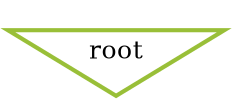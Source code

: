 digraph history {
graph [nodesep=1.5, ranksep=1.5];
root [shape=invtriangle, color="#99BF38", fontsize=12, penwidth=2, label="root"];

}
